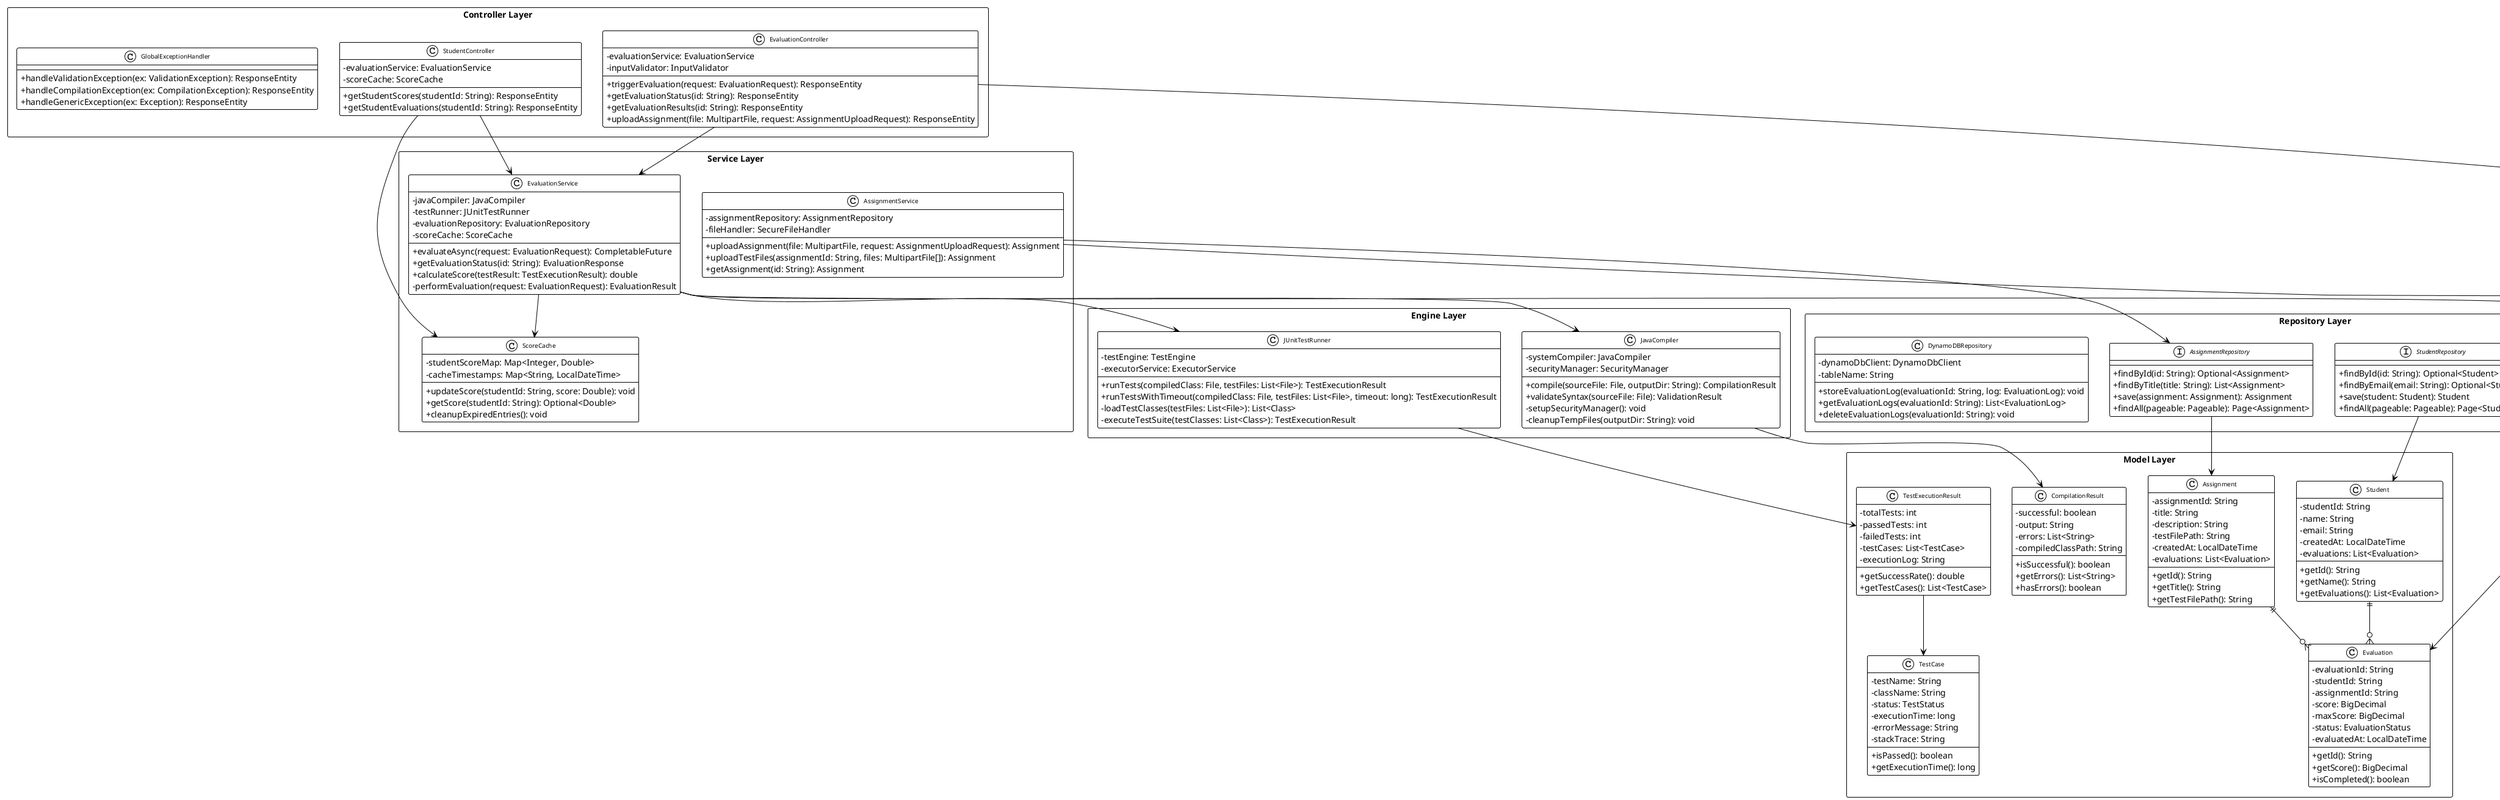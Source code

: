 @startuml Student Evaluator System - Class Overview
!theme plain
skinparam classAttributeIconSize 0
skinparam classFontSize 10
skinparam packageStyle rectangle

package "Controller Layer" {
    class EvaluationController {
        -evaluationService: EvaluationService
        -inputValidator: InputValidator
        +triggerEvaluation(request: EvaluationRequest): ResponseEntity
        +getEvaluationStatus(id: String): ResponseEntity
        +getEvaluationResults(id: String): ResponseEntity
        +uploadAssignment(file: MultipartFile, request: AssignmentUploadRequest): ResponseEntity
    }
    
    class StudentController {
        -evaluationService: EvaluationService
        -scoreCache: ScoreCache
        +getStudentScores(studentId: String): ResponseEntity
        +getStudentEvaluations(studentId: String): ResponseEntity
    }
    
    class GlobalExceptionHandler {
        +handleValidationException(ex: ValidationException): ResponseEntity
        +handleCompilationException(ex: CompilationException): ResponseEntity
        +handleGenericException(ex: Exception): ResponseEntity
    }
}

package "Service Layer" {
    class EvaluationService {
        -javaCompiler: JavaCompiler
        -testRunner: JUnitTestRunner
        -evaluationRepository: EvaluationRepository
        -scoreCache: ScoreCache
        +evaluateAsync(request: EvaluationRequest): CompletableFuture
        +getEvaluationStatus(id: String): EvaluationResponse
        +calculateScore(testResult: TestExecutionResult): double
        -performEvaluation(request: EvaluationRequest): EvaluationResult
    }
    
    class AssignmentService {
        -assignmentRepository: AssignmentRepository
        -fileHandler: SecureFileHandler
        +uploadAssignment(file: MultipartFile, request: AssignmentUploadRequest): Assignment
        +uploadTestFiles(assignmentId: String, files: MultipartFile[]): Assignment
        +getAssignment(id: String): Assignment
    }
    
    class ScoreCache {
        -studentScoreMap: Map<Integer, Double>
        -cacheTimestamps: Map<String, LocalDateTime>
        +updateScore(studentId: String, score: Double): void
        +getScore(studentId: String): Optional<Double>
        +cleanupExpiredEntries(): void
    }
}

package "Engine Layer" {
    class JavaCompiler {
        -systemCompiler: JavaCompiler
        -securityManager: SecurityManager
        +compile(sourceFile: File, outputDir: String): CompilationResult
        +validateSyntax(sourceFile: File): ValidationResult
        -setupSecurityManager(): void
        -cleanupTempFiles(outputDir: String): void
    }
    
    class JUnitTestRunner {
        -testEngine: TestEngine
        -executorService: ExecutorService
        +runTests(compiledClass: File, testFiles: List<File>): TestExecutionResult
        +runTestsWithTimeout(compiledClass: File, testFiles: List<File>, timeout: long): TestExecutionResult
        -loadTestClasses(testFiles: List<File>): List<Class>
        -executeTestSuite(testClasses: List<Class>): TestExecutionResult
    }
}

package "Repository Layer" {
    interface StudentRepository {
        +findById(id: String): Optional<Student>
        +findByEmail(email: String): Optional<Student>
        +save(student: Student): Student
        +findAll(pageable: Pageable): Page<Student>
    }
    
    interface AssignmentRepository {
        +findById(id: String): Optional<Assignment>
        +findByTitle(title: String): List<Assignment>
        +save(assignment: Assignment): Assignment
        +findAll(pageable: Pageable): Page<Assignment>
    }
    
    interface EvaluationRepository {
        +findById(id: String): Optional<Evaluation>
        +findByStudentId(studentId: String): List<Evaluation>
        +findByAssignmentId(assignmentId: String): List<Evaluation>
        +save(evaluation: Evaluation): Evaluation
        +findAverageScoreByAssignment(assignmentId: String): Double
    }
    
    class DynamoDBRepository {
        -dynamoDbClient: DynamoDbClient
        -tableName: String
        +storeEvaluationLog(evaluationId: String, log: EvaluationLog): void
        +getEvaluationLogs(evaluationId: String): List<EvaluationLog>
        +deleteEvaluationLogs(evaluationId: String): void
    }
}

package "Model Layer" {
    class Student {
        -studentId: String
        -name: String
        -email: String
        -createdAt: LocalDateTime
        -evaluations: List<Evaluation>
        +getId(): String
        +getName(): String
        +getEvaluations(): List<Evaluation>
    }
    
    class Assignment {
        -assignmentId: String
        -title: String
        -description: String
        -testFilePath: String
        -createdAt: LocalDateTime
        -evaluations: List<Evaluation>
        +getId(): String
        +getTitle(): String
        +getTestFilePath(): String
    }
    
    class Evaluation {
        -evaluationId: String
        -studentId: String
        -assignmentId: String
        -score: BigDecimal
        -maxScore: BigDecimal
        -status: EvaluationStatus
        -evaluatedAt: LocalDateTime
        +getId(): String
        +getScore(): BigDecimal
        +isCompleted(): boolean
    }
    
    class CompilationResult {
        -successful: boolean
        -output: String
        -errors: List<String>
        -compiledClassPath: String
        +isSuccessful(): boolean
        +getErrors(): List<String>
        +hasErrors(): boolean
    }
    
    class TestExecutionResult {
        -totalTests: int
        -passedTests: int
        -failedTests: int
        -testCases: List<TestCase>
        -executionLog: String
        +getSuccessRate(): double
        +getTestCases(): List<TestCase>
    }
    
    class TestCase {
        -testName: String
        -className: String
        -status: TestStatus
        -executionTime: long
        -errorMessage: String
        -stackTrace: String
        +isPassed(): boolean
        +getExecutionTime(): long
    }
}

package "Security Layer" {
    class InputValidator {
        -allowedExtensions: Set<String>
        -maxFileSize: long
        +validateJavaFile(file: MultipartFile): ValidationResult
        +validateFileSize(file: MultipartFile): ValidationResult
        +scanForMaliciousContent(content: String): ValidationResult
    }
    
    class SecureFileHandler {
        -baseDirectory: String
        -tempDirectory: String
        +storeFile(file: MultipartFile, directory: String): String
        +deleteFile(filePath: String): boolean
        +createSecureDirectory(path: String): String
        -preventPathTraversal(filePath: String): String
    }
    
    class RateLimitingFilter {
        -rateLimitMap: Map<String, RateLimitInfo>
        -requestsPerMinute: int
        +doFilter(request: ServletRequest, response: ServletResponse, chain: FilterChain): void
        +isRateLimited(clientId: String): boolean
    }
}

' Relationships
EvaluationController --> EvaluationService
EvaluationController --> InputValidator
StudentController --> EvaluationService
StudentController --> ScoreCache

EvaluationService --> JavaCompiler
EvaluationService --> JUnitTestRunner
EvaluationService --> EvaluationRepository
EvaluationService --> ScoreCache

AssignmentService --> AssignmentRepository
AssignmentService --> SecureFileHandler

JavaCompiler --> CompilationResult
JUnitTestRunner --> TestExecutionResult
TestExecutionResult --> TestCase

Student ||--o{ Evaluation
Assignment ||--o{ Evaluation

StudentRepository --> Student
AssignmentRepository --> Assignment
EvaluationRepository --> Evaluation

@enduml